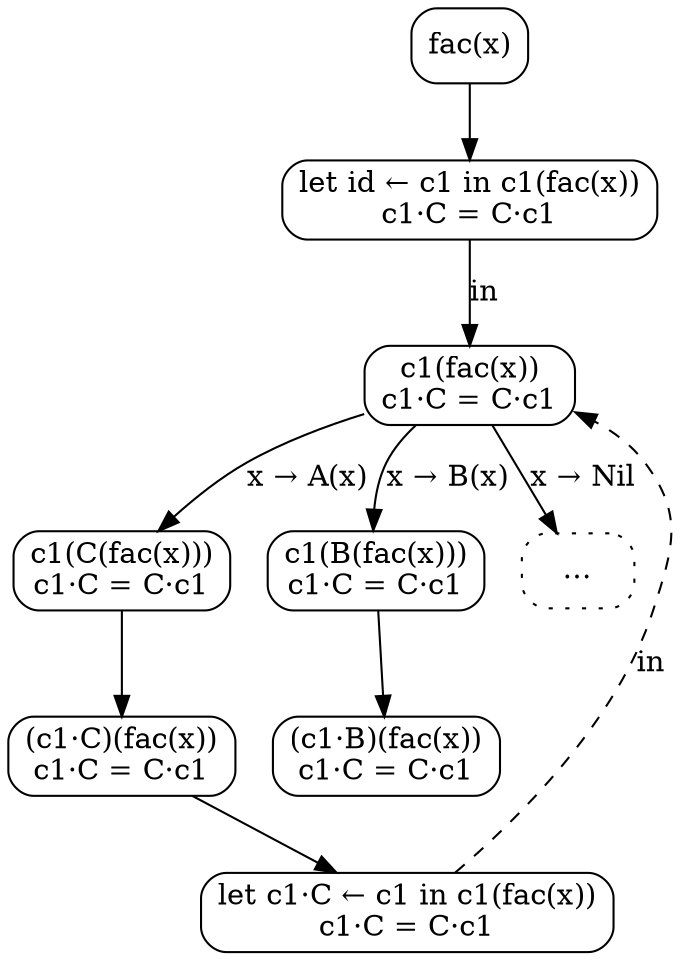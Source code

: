 digraph {
  node [shape=box, style=rounded];

  C0 [label="fac(x)"];
  L1 [label="let id ← c1 in c1(fac(x))\nc1·C = C·c1"];
  C0 -> L1;
  G1 [label="c1(fac(x))\nc1·C = C·c1"];
  L1 -> G1 [label="in"];
  C1 [label="c1(C(fac(x)))\nc1·C = C·c1"];
  G1 -> C1 [label="x → A(x)"];
  C2 [label="c1(B(fac(x)))\nc1·C = C·c1"];
  G1 -> C2 [label="x → B(x)"];
  C3 [label="…", style="dotted,rounded"];
  G1 -> C3 [label="x → Nil"];
  C4 [label="(c1·C)(fac(x))\nc1·C = C·c1"];
  C1 -> C4;
  L2 [label="let c1·C ← c1 in c1(fac(x))\nc1·C = C·c1"];
  C4 -> L2;
  L2 -> G1 [label="in", style=dashed];
  C5 [label="(c1·B)(fac(x))\nc1·C = C·c1"];
  C2 -> C5;
}
